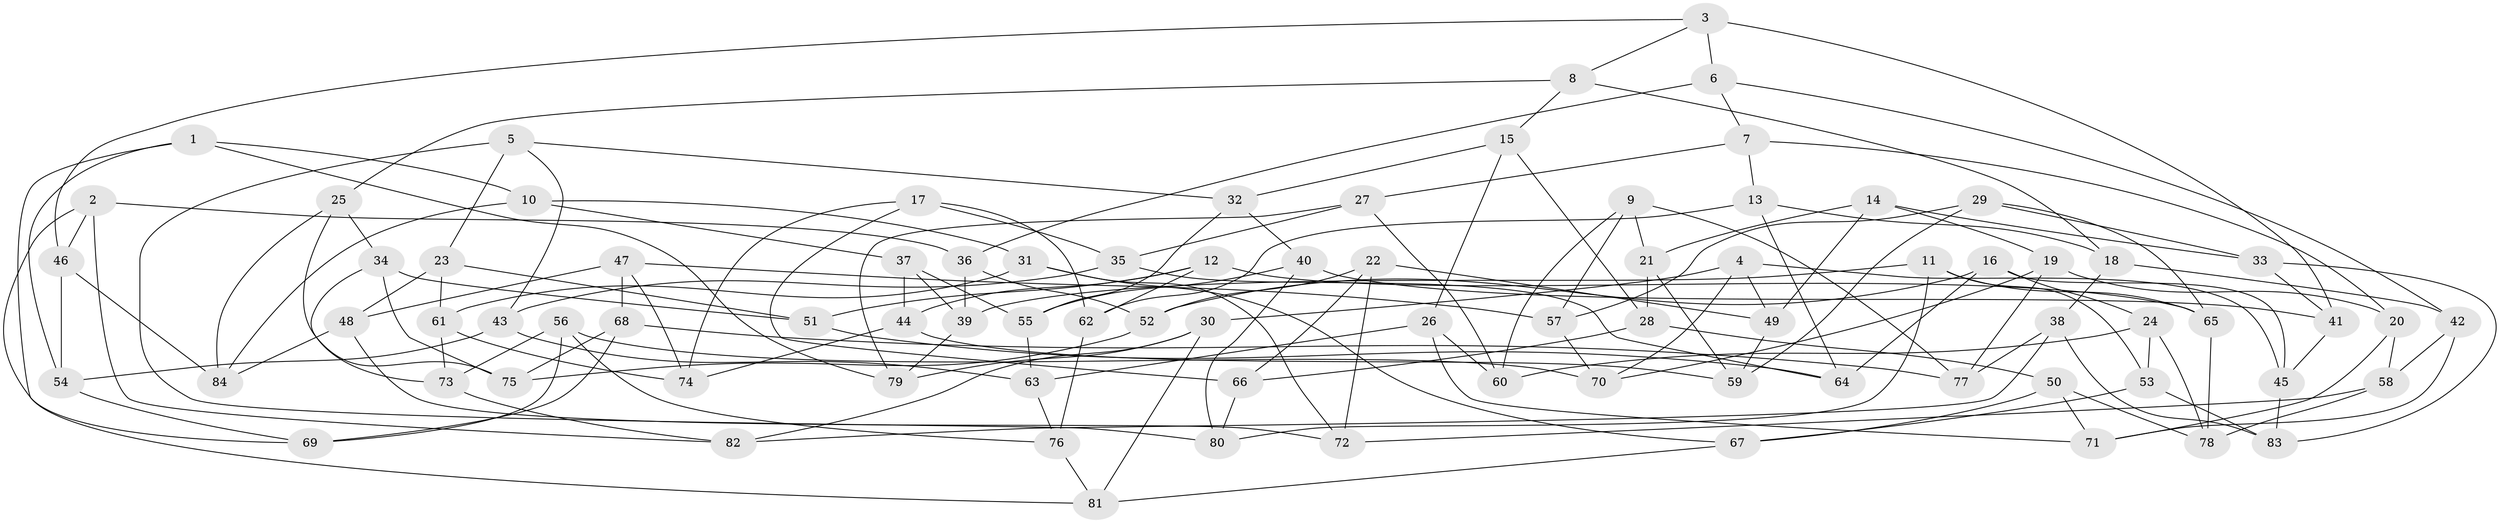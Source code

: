 // Generated by graph-tools (version 1.1) at 2025/26/03/09/25 03:26:51]
// undirected, 84 vertices, 168 edges
graph export_dot {
graph [start="1"]
  node [color=gray90,style=filled];
  1;
  2;
  3;
  4;
  5;
  6;
  7;
  8;
  9;
  10;
  11;
  12;
  13;
  14;
  15;
  16;
  17;
  18;
  19;
  20;
  21;
  22;
  23;
  24;
  25;
  26;
  27;
  28;
  29;
  30;
  31;
  32;
  33;
  34;
  35;
  36;
  37;
  38;
  39;
  40;
  41;
  42;
  43;
  44;
  45;
  46;
  47;
  48;
  49;
  50;
  51;
  52;
  53;
  54;
  55;
  56;
  57;
  58;
  59;
  60;
  61;
  62;
  63;
  64;
  65;
  66;
  67;
  68;
  69;
  70;
  71;
  72;
  73;
  74;
  75;
  76;
  77;
  78;
  79;
  80;
  81;
  82;
  83;
  84;
  1 -- 69;
  1 -- 79;
  1 -- 54;
  1 -- 10;
  2 -- 82;
  2 -- 81;
  2 -- 36;
  2 -- 46;
  3 -- 8;
  3 -- 6;
  3 -- 46;
  3 -- 41;
  4 -- 70;
  4 -- 45;
  4 -- 49;
  4 -- 30;
  5 -- 80;
  5 -- 23;
  5 -- 43;
  5 -- 32;
  6 -- 7;
  6 -- 42;
  6 -- 36;
  7 -- 13;
  7 -- 27;
  7 -- 20;
  8 -- 15;
  8 -- 25;
  8 -- 18;
  9 -- 60;
  9 -- 21;
  9 -- 77;
  9 -- 57;
  10 -- 37;
  10 -- 31;
  10 -- 84;
  11 -- 39;
  11 -- 65;
  11 -- 80;
  11 -- 53;
  12 -- 62;
  12 -- 51;
  12 -- 65;
  12 -- 44;
  13 -- 62;
  13 -- 64;
  13 -- 18;
  14 -- 33;
  14 -- 49;
  14 -- 19;
  14 -- 21;
  15 -- 26;
  15 -- 32;
  15 -- 28;
  16 -- 64;
  16 -- 52;
  16 -- 24;
  16 -- 45;
  17 -- 66;
  17 -- 74;
  17 -- 35;
  17 -- 62;
  18 -- 38;
  18 -- 42;
  19 -- 77;
  19 -- 20;
  19 -- 70;
  20 -- 58;
  20 -- 71;
  21 -- 59;
  21 -- 28;
  22 -- 52;
  22 -- 72;
  22 -- 66;
  22 -- 49;
  23 -- 51;
  23 -- 61;
  23 -- 48;
  24 -- 60;
  24 -- 78;
  24 -- 53;
  25 -- 84;
  25 -- 34;
  25 -- 75;
  26 -- 71;
  26 -- 63;
  26 -- 60;
  27 -- 60;
  27 -- 79;
  27 -- 35;
  28 -- 66;
  28 -- 50;
  29 -- 57;
  29 -- 59;
  29 -- 65;
  29 -- 33;
  30 -- 79;
  30 -- 81;
  30 -- 82;
  31 -- 72;
  31 -- 61;
  31 -- 67;
  32 -- 55;
  32 -- 40;
  33 -- 83;
  33 -- 41;
  34 -- 75;
  34 -- 51;
  34 -- 73;
  35 -- 43;
  35 -- 64;
  36 -- 39;
  36 -- 52;
  37 -- 39;
  37 -- 44;
  37 -- 55;
  38 -- 77;
  38 -- 83;
  38 -- 82;
  39 -- 79;
  40 -- 41;
  40 -- 80;
  40 -- 55;
  41 -- 45;
  42 -- 58;
  42 -- 71;
  43 -- 63;
  43 -- 54;
  44 -- 74;
  44 -- 59;
  45 -- 83;
  46 -- 54;
  46 -- 84;
  47 -- 48;
  47 -- 57;
  47 -- 68;
  47 -- 74;
  48 -- 72;
  48 -- 84;
  49 -- 59;
  50 -- 71;
  50 -- 78;
  50 -- 67;
  51 -- 64;
  52 -- 75;
  53 -- 67;
  53 -- 83;
  54 -- 69;
  55 -- 63;
  56 -- 73;
  56 -- 70;
  56 -- 69;
  56 -- 76;
  57 -- 70;
  58 -- 72;
  58 -- 78;
  61 -- 74;
  61 -- 73;
  62 -- 76;
  63 -- 76;
  65 -- 78;
  66 -- 80;
  67 -- 81;
  68 -- 69;
  68 -- 75;
  68 -- 77;
  73 -- 82;
  76 -- 81;
}
